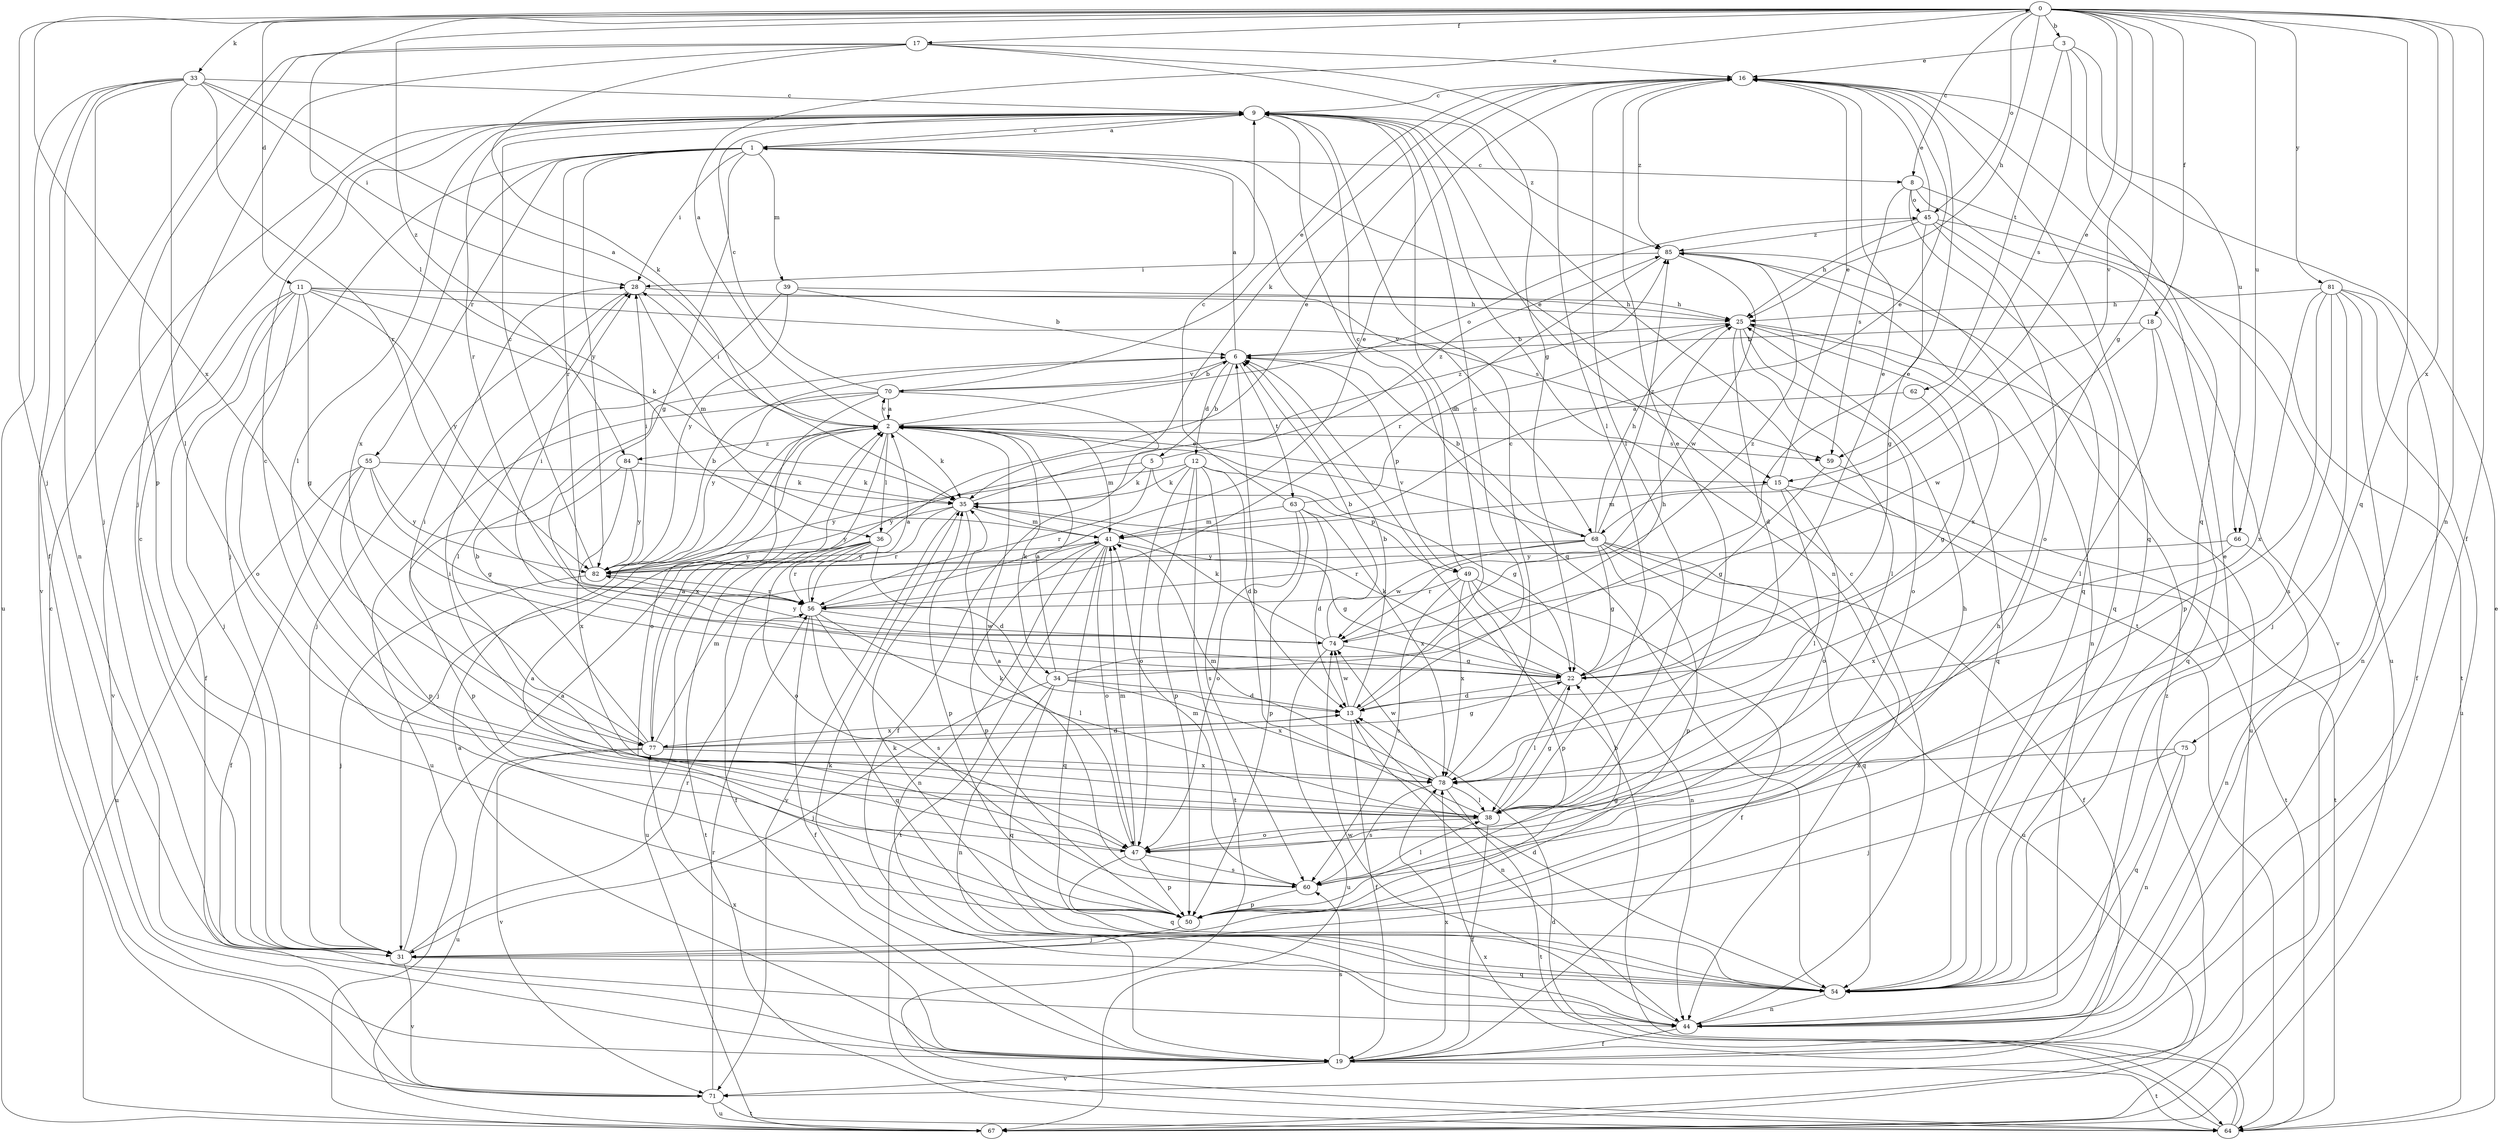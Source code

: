 strict digraph  {
0;
1;
2;
3;
5;
6;
8;
9;
11;
12;
13;
15;
16;
17;
18;
19;
22;
25;
28;
31;
33;
34;
35;
36;
38;
39;
41;
44;
45;
47;
49;
50;
54;
55;
56;
59;
60;
62;
63;
64;
66;
67;
68;
70;
71;
74;
75;
77;
78;
81;
82;
84;
85;
0 -> 3  [label=b];
0 -> 8  [label=c];
0 -> 11  [label=d];
0 -> 15  [label=e];
0 -> 17  [label=f];
0 -> 18  [label=f];
0 -> 19  [label=f];
0 -> 22  [label=g];
0 -> 25  [label=h];
0 -> 31  [label=j];
0 -> 33  [label=k];
0 -> 36  [label=l];
0 -> 44  [label=n];
0 -> 45  [label=o];
0 -> 54  [label=q];
0 -> 66  [label=u];
0 -> 68  [label=v];
0 -> 75  [label=x];
0 -> 77  [label=x];
0 -> 81  [label=y];
0 -> 84  [label=z];
1 -> 8  [label=c];
1 -> 9  [label=c];
1 -> 15  [label=e];
1 -> 22  [label=g];
1 -> 28  [label=i];
1 -> 31  [label=j];
1 -> 39  [label=m];
1 -> 55  [label=r];
1 -> 56  [label=r];
1 -> 68  [label=v];
1 -> 77  [label=x];
1 -> 82  [label=y];
2 -> 0  [label=a];
2 -> 15  [label=e];
2 -> 28  [label=i];
2 -> 31  [label=j];
2 -> 34  [label=k];
2 -> 35  [label=k];
2 -> 36  [label=l];
2 -> 41  [label=m];
2 -> 45  [label=o];
2 -> 59  [label=s];
2 -> 68  [label=v];
2 -> 70  [label=v];
2 -> 77  [label=x];
2 -> 84  [label=z];
3 -> 16  [label=e];
3 -> 54  [label=q];
3 -> 59  [label=s];
3 -> 62  [label=t];
3 -> 66  [label=u];
5 -> 35  [label=k];
5 -> 49  [label=p];
5 -> 56  [label=r];
5 -> 82  [label=y];
5 -> 85  [label=z];
6 -> 1  [label=a];
6 -> 5  [label=b];
6 -> 12  [label=d];
6 -> 49  [label=p];
6 -> 63  [label=t];
6 -> 70  [label=v];
8 -> 45  [label=o];
8 -> 54  [label=q];
8 -> 59  [label=s];
8 -> 67  [label=u];
8 -> 71  [label=v];
9 -> 1  [label=a];
9 -> 13  [label=d];
9 -> 38  [label=l];
9 -> 44  [label=n];
9 -> 54  [label=q];
9 -> 56  [label=r];
9 -> 64  [label=t];
9 -> 85  [label=z];
11 -> 19  [label=f];
11 -> 22  [label=g];
11 -> 25  [label=h];
11 -> 31  [label=j];
11 -> 35  [label=k];
11 -> 47  [label=o];
11 -> 59  [label=s];
11 -> 71  [label=v];
11 -> 82  [label=y];
12 -> 13  [label=d];
12 -> 22  [label=g];
12 -> 35  [label=k];
12 -> 47  [label=o];
12 -> 50  [label=p];
12 -> 60  [label=s];
12 -> 64  [label=t];
12 -> 82  [label=y];
13 -> 6  [label=b];
13 -> 9  [label=c];
13 -> 19  [label=f];
13 -> 44  [label=n];
13 -> 74  [label=w];
13 -> 77  [label=x];
15 -> 16  [label=e];
15 -> 38  [label=l];
15 -> 41  [label=m];
15 -> 47  [label=o];
15 -> 64  [label=t];
16 -> 9  [label=c];
16 -> 35  [label=k];
16 -> 38  [label=l];
16 -> 54  [label=q];
16 -> 85  [label=z];
17 -> 16  [label=e];
17 -> 19  [label=f];
17 -> 22  [label=g];
17 -> 31  [label=j];
17 -> 35  [label=k];
17 -> 38  [label=l];
17 -> 50  [label=p];
18 -> 6  [label=b];
18 -> 38  [label=l];
18 -> 54  [label=q];
18 -> 74  [label=w];
19 -> 2  [label=a];
19 -> 60  [label=s];
19 -> 64  [label=t];
19 -> 71  [label=v];
19 -> 77  [label=x];
19 -> 78  [label=x];
22 -> 13  [label=d];
22 -> 16  [label=e];
22 -> 35  [label=k];
22 -> 38  [label=l];
25 -> 6  [label=b];
25 -> 13  [label=d];
25 -> 38  [label=l];
25 -> 47  [label=o];
25 -> 54  [label=q];
25 -> 67  [label=u];
28 -> 25  [label=h];
28 -> 31  [label=j];
28 -> 41  [label=m];
31 -> 2  [label=a];
31 -> 9  [label=c];
31 -> 54  [label=q];
31 -> 56  [label=r];
31 -> 71  [label=v];
33 -> 2  [label=a];
33 -> 9  [label=c];
33 -> 28  [label=i];
33 -> 31  [label=j];
33 -> 38  [label=l];
33 -> 44  [label=n];
33 -> 56  [label=r];
33 -> 67  [label=u];
33 -> 71  [label=v];
34 -> 2  [label=a];
34 -> 13  [label=d];
34 -> 16  [label=e];
34 -> 25  [label=h];
34 -> 31  [label=j];
34 -> 44  [label=n];
34 -> 54  [label=q];
34 -> 78  [label=x];
35 -> 41  [label=m];
35 -> 50  [label=p];
35 -> 56  [label=r];
35 -> 71  [label=v];
35 -> 82  [label=y];
35 -> 85  [label=z];
36 -> 13  [label=d];
36 -> 16  [label=e];
36 -> 19  [label=f];
36 -> 47  [label=o];
36 -> 56  [label=r];
36 -> 64  [label=t];
36 -> 67  [label=u];
36 -> 82  [label=y];
38 -> 6  [label=b];
38 -> 9  [label=c];
38 -> 16  [label=e];
38 -> 19  [label=f];
38 -> 22  [label=g];
38 -> 47  [label=o];
39 -> 6  [label=b];
39 -> 25  [label=h];
39 -> 38  [label=l];
39 -> 82  [label=y];
41 -> 16  [label=e];
41 -> 22  [label=g];
41 -> 44  [label=n];
41 -> 47  [label=o];
41 -> 50  [label=p];
41 -> 54  [label=q];
41 -> 64  [label=t];
41 -> 82  [label=y];
44 -> 9  [label=c];
44 -> 16  [label=e];
44 -> 19  [label=f];
44 -> 35  [label=k];
44 -> 74  [label=w];
45 -> 16  [label=e];
45 -> 22  [label=g];
45 -> 25  [label=h];
45 -> 47  [label=o];
45 -> 54  [label=q];
45 -> 64  [label=t];
45 -> 85  [label=z];
47 -> 28  [label=i];
47 -> 35  [label=k];
47 -> 41  [label=m];
47 -> 50  [label=p];
47 -> 54  [label=q];
47 -> 60  [label=s];
49 -> 9  [label=c];
49 -> 19  [label=f];
49 -> 44  [label=n];
49 -> 50  [label=p];
49 -> 56  [label=r];
49 -> 60  [label=s];
49 -> 78  [label=x];
50 -> 2  [label=a];
50 -> 22  [label=g];
50 -> 25  [label=h];
50 -> 31  [label=j];
54 -> 13  [label=d];
54 -> 35  [label=k];
54 -> 44  [label=n];
55 -> 19  [label=f];
55 -> 22  [label=g];
55 -> 35  [label=k];
55 -> 50  [label=p];
55 -> 67  [label=u];
55 -> 82  [label=y];
56 -> 2  [label=a];
56 -> 16  [label=e];
56 -> 19  [label=f];
56 -> 38  [label=l];
56 -> 54  [label=q];
56 -> 60  [label=s];
56 -> 74  [label=w];
59 -> 22  [label=g];
59 -> 64  [label=t];
60 -> 2  [label=a];
60 -> 25  [label=h];
60 -> 38  [label=l];
60 -> 41  [label=m];
60 -> 50  [label=p];
62 -> 2  [label=a];
62 -> 22  [label=g];
63 -> 9  [label=c];
63 -> 13  [label=d];
63 -> 25  [label=h];
63 -> 41  [label=m];
63 -> 47  [label=o];
63 -> 50  [label=p];
63 -> 78  [label=x];
64 -> 6  [label=b];
64 -> 13  [label=d];
64 -> 16  [label=e];
64 -> 78  [label=x];
66 -> 44  [label=n];
66 -> 78  [label=x];
66 -> 82  [label=y];
67 -> 85  [label=z];
68 -> 6  [label=b];
68 -> 19  [label=f];
68 -> 22  [label=g];
68 -> 25  [label=h];
68 -> 50  [label=p];
68 -> 54  [label=q];
68 -> 56  [label=r];
68 -> 67  [label=u];
68 -> 74  [label=w];
68 -> 82  [label=y];
68 -> 85  [label=z];
70 -> 2  [label=a];
70 -> 6  [label=b];
70 -> 9  [label=c];
70 -> 16  [label=e];
70 -> 19  [label=f];
70 -> 47  [label=o];
70 -> 67  [label=u];
70 -> 82  [label=y];
71 -> 9  [label=c];
71 -> 56  [label=r];
71 -> 64  [label=t];
71 -> 67  [label=u];
74 -> 6  [label=b];
74 -> 22  [label=g];
74 -> 28  [label=i];
74 -> 35  [label=k];
74 -> 67  [label=u];
74 -> 82  [label=y];
74 -> 85  [label=z];
75 -> 31  [label=j];
75 -> 44  [label=n];
75 -> 54  [label=q];
75 -> 78  [label=x];
77 -> 2  [label=a];
77 -> 6  [label=b];
77 -> 13  [label=d];
77 -> 22  [label=g];
77 -> 28  [label=i];
77 -> 41  [label=m];
77 -> 67  [label=u];
77 -> 71  [label=v];
77 -> 78  [label=x];
78 -> 9  [label=c];
78 -> 38  [label=l];
78 -> 41  [label=m];
78 -> 60  [label=s];
78 -> 64  [label=t];
78 -> 74  [label=w];
81 -> 19  [label=f];
81 -> 25  [label=h];
81 -> 31  [label=j];
81 -> 44  [label=n];
81 -> 50  [label=p];
81 -> 60  [label=s];
81 -> 67  [label=u];
81 -> 78  [label=x];
82 -> 6  [label=b];
82 -> 9  [label=c];
82 -> 28  [label=i];
82 -> 31  [label=j];
82 -> 56  [label=r];
84 -> 35  [label=k];
84 -> 50  [label=p];
84 -> 78  [label=x];
84 -> 82  [label=y];
85 -> 28  [label=i];
85 -> 44  [label=n];
85 -> 56  [label=r];
85 -> 74  [label=w];
85 -> 78  [label=x];
}
